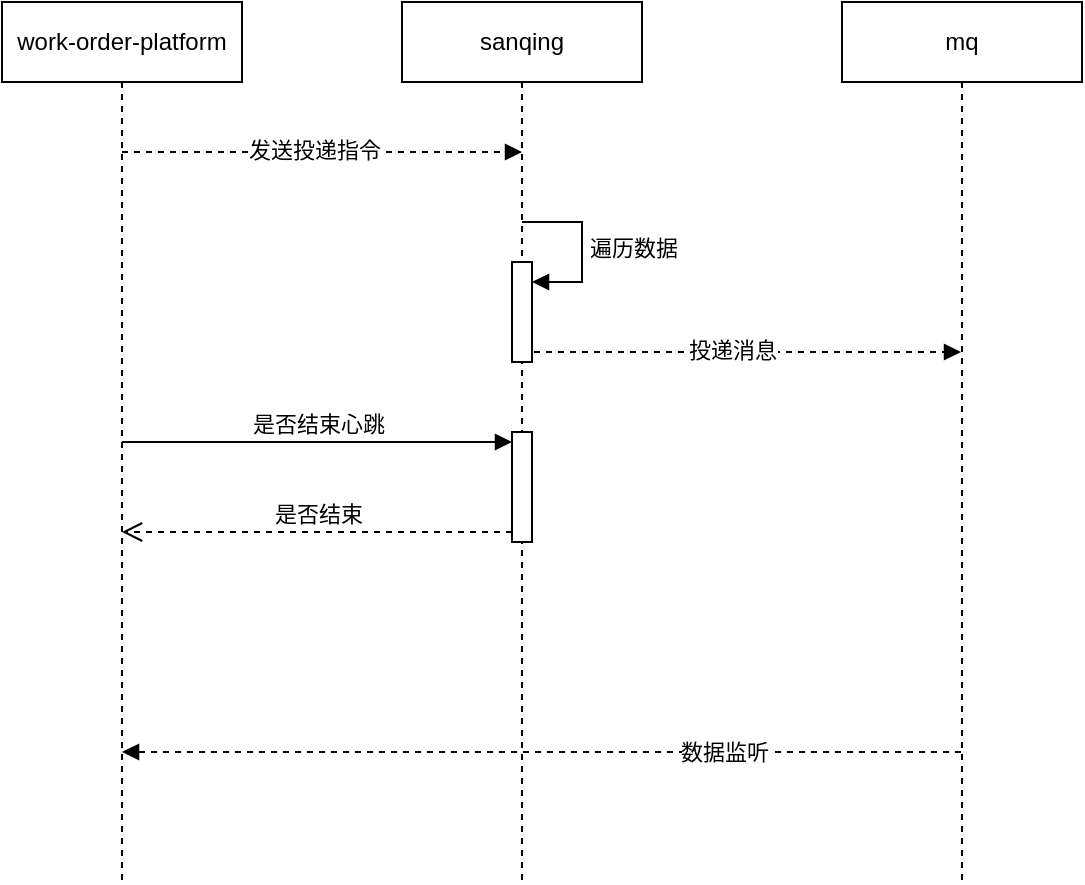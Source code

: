<mxfile version="21.0.4" type="github">
  <diagram name="第 1 页" id="QKo8NytdfY4SwXGCYOuE">
    <mxGraphModel dx="954" dy="616" grid="1" gridSize="10" guides="1" tooltips="1" connect="1" arrows="1" fold="1" page="1" pageScale="1" pageWidth="827" pageHeight="1169" math="0" shadow="0">
      <root>
        <mxCell id="0" />
        <mxCell id="1" parent="0" />
        <mxCell id="Azow22UCt_u8D4eLtXmc-15" value="" style="html=1;verticalAlign=bottom;endArrow=block;edgeStyle=elbowEdgeStyle;elbow=vertical;curved=0;rounded=0;dashed=1;" edge="1" parent="1" source="Azow22UCt_u8D4eLtXmc-2" target="Azow22UCt_u8D4eLtXmc-6">
          <mxGeometry width="80" relative="1" as="geometry">
            <mxPoint x="600" y="290" as="sourcePoint" />
            <mxPoint x="680" y="290" as="targetPoint" />
            <Array as="points">
              <mxPoint x="680" y="320" />
              <mxPoint x="770" y="290" />
              <mxPoint x="660" y="290" />
              <mxPoint x="670" y="290" />
              <mxPoint x="630" y="280" />
              <mxPoint x="640" y="280" />
            </Array>
          </mxGeometry>
        </mxCell>
        <mxCell id="Azow22UCt_u8D4eLtXmc-17" value="投递消息" style="edgeLabel;html=1;align=center;verticalAlign=middle;resizable=0;points=[];" vertex="1" connectable="0" parent="Azow22UCt_u8D4eLtXmc-15">
          <mxGeometry x="-0.043" y="2" relative="1" as="geometry">
            <mxPoint y="1" as="offset" />
          </mxGeometry>
        </mxCell>
        <mxCell id="Azow22UCt_u8D4eLtXmc-1" value="work-order-platform&lt;br&gt;" style="shape=umlLifeline;perimeter=lifelinePerimeter;whiteSpace=wrap;html=1;container=1;dropTarget=0;collapsible=0;recursiveResize=0;outlineConnect=0;portConstraint=eastwest;newEdgeStyle={&quot;edgeStyle&quot;:&quot;elbowEdgeStyle&quot;,&quot;elbow&quot;:&quot;vertical&quot;,&quot;curved&quot;:0,&quot;rounded&quot;:0};" vertex="1" parent="1">
          <mxGeometry x="340" y="145" width="120" height="440" as="geometry" />
        </mxCell>
        <mxCell id="Azow22UCt_u8D4eLtXmc-2" value="sanqing" style="shape=umlLifeline;perimeter=lifelinePerimeter;whiteSpace=wrap;html=1;container=1;dropTarget=0;collapsible=0;recursiveResize=0;outlineConnect=0;portConstraint=eastwest;newEdgeStyle={&quot;edgeStyle&quot;:&quot;elbowEdgeStyle&quot;,&quot;elbow&quot;:&quot;vertical&quot;,&quot;curved&quot;:0,&quot;rounded&quot;:0};" vertex="1" parent="1">
          <mxGeometry x="540" y="145" width="120" height="440" as="geometry" />
        </mxCell>
        <mxCell id="Azow22UCt_u8D4eLtXmc-14" value="遍历数据" style="html=1;align=left;spacingLeft=2;endArrow=block;rounded=0;edgeStyle=orthogonalEdgeStyle;curved=0;rounded=0;" edge="1" target="Azow22UCt_u8D4eLtXmc-13" parent="Azow22UCt_u8D4eLtXmc-2">
          <mxGeometry relative="1" as="geometry">
            <mxPoint x="60" y="110" as="sourcePoint" />
            <Array as="points">
              <mxPoint x="90" y="140" />
            </Array>
          </mxGeometry>
        </mxCell>
        <mxCell id="Azow22UCt_u8D4eLtXmc-35" value="" style="html=1;points=[];perimeter=orthogonalPerimeter;outlineConnect=0;targetShapes=umlLifeline;portConstraint=eastwest;newEdgeStyle={&quot;edgeStyle&quot;:&quot;elbowEdgeStyle&quot;,&quot;elbow&quot;:&quot;vertical&quot;,&quot;curved&quot;:0,&quot;rounded&quot;:0};" vertex="1" parent="Azow22UCt_u8D4eLtXmc-2">
          <mxGeometry x="55" y="215" width="10" height="55" as="geometry" />
        </mxCell>
        <mxCell id="Azow22UCt_u8D4eLtXmc-13" value="" style="html=1;points=[];perimeter=orthogonalPerimeter;outlineConnect=0;targetShapes=umlLifeline;portConstraint=eastwest;newEdgeStyle={&quot;edgeStyle&quot;:&quot;elbowEdgeStyle&quot;,&quot;elbow&quot;:&quot;vertical&quot;,&quot;curved&quot;:0,&quot;rounded&quot;:0};" vertex="1" parent="Azow22UCt_u8D4eLtXmc-2">
          <mxGeometry x="55" y="130" width="10" height="50" as="geometry" />
        </mxCell>
        <mxCell id="Azow22UCt_u8D4eLtXmc-6" value="mq" style="shape=umlLifeline;perimeter=lifelinePerimeter;whiteSpace=wrap;html=1;container=1;dropTarget=0;collapsible=0;recursiveResize=0;outlineConnect=0;portConstraint=eastwest;newEdgeStyle={&quot;edgeStyle&quot;:&quot;elbowEdgeStyle&quot;,&quot;elbow&quot;:&quot;vertical&quot;,&quot;curved&quot;:0,&quot;rounded&quot;:0};" vertex="1" parent="1">
          <mxGeometry x="760" y="145" width="120" height="440" as="geometry" />
        </mxCell>
        <mxCell id="Azow22UCt_u8D4eLtXmc-25" value="" style="html=1;verticalAlign=bottom;endArrow=block;edgeStyle=elbowEdgeStyle;elbow=vertical;curved=0;rounded=0;dashed=1;" edge="1" parent="1" source="Azow22UCt_u8D4eLtXmc-6" target="Azow22UCt_u8D4eLtXmc-1">
          <mxGeometry width="80" relative="1" as="geometry">
            <mxPoint x="590" y="430" as="sourcePoint" />
            <mxPoint x="810" y="430" as="targetPoint" />
            <Array as="points">
              <mxPoint x="560" y="520" />
              <mxPoint x="820" y="430" />
              <mxPoint x="760" y="400" />
              <mxPoint x="650" y="400" />
              <mxPoint x="660" y="400" />
              <mxPoint x="620" y="390" />
              <mxPoint x="630" y="390" />
            </Array>
          </mxGeometry>
        </mxCell>
        <mxCell id="Azow22UCt_u8D4eLtXmc-26" value="数据监听" style="edgeLabel;html=1;align=center;verticalAlign=middle;resizable=0;points=[];" vertex="1" connectable="0" parent="Azow22UCt_u8D4eLtXmc-25">
          <mxGeometry x="-0.043" y="2" relative="1" as="geometry">
            <mxPoint x="82" y="-2" as="offset" />
          </mxGeometry>
        </mxCell>
        <mxCell id="Azow22UCt_u8D4eLtXmc-27" value="" style="html=1;verticalAlign=bottom;endArrow=block;edgeStyle=elbowEdgeStyle;elbow=vertical;curved=0;rounded=0;dashed=1;" edge="1" parent="1">
          <mxGeometry width="80" relative="1" as="geometry">
            <mxPoint x="400" y="220" as="sourcePoint" />
            <mxPoint x="600" y="220" as="targetPoint" />
            <Array as="points">
              <mxPoint x="480" y="220" />
              <mxPoint x="570" y="190" />
              <mxPoint x="460" y="190" />
              <mxPoint x="470" y="190" />
              <mxPoint x="430" y="180" />
              <mxPoint x="440" y="180" />
            </Array>
          </mxGeometry>
        </mxCell>
        <mxCell id="Azow22UCt_u8D4eLtXmc-28" value="发送投递指令" style="edgeLabel;html=1;align=center;verticalAlign=middle;resizable=0;points=[];" vertex="1" connectable="0" parent="Azow22UCt_u8D4eLtXmc-27">
          <mxGeometry x="-0.043" y="2" relative="1" as="geometry">
            <mxPoint y="1" as="offset" />
          </mxGeometry>
        </mxCell>
        <mxCell id="Azow22UCt_u8D4eLtXmc-36" value="是否结束心跳" style="html=1;verticalAlign=bottom;endArrow=block;edgeStyle=elbowEdgeStyle;elbow=vertical;curved=0;rounded=0;" edge="1" target="Azow22UCt_u8D4eLtXmc-35" parent="1" source="Azow22UCt_u8D4eLtXmc-1">
          <mxGeometry relative="1" as="geometry">
            <mxPoint x="525" y="360" as="sourcePoint" />
            <Array as="points">
              <mxPoint x="520" y="365" />
            </Array>
          </mxGeometry>
        </mxCell>
        <mxCell id="Azow22UCt_u8D4eLtXmc-37" value="是否结束" style="html=1;verticalAlign=bottom;endArrow=open;dashed=1;endSize=8;edgeStyle=elbowEdgeStyle;elbow=vertical;curved=0;rounded=0;" edge="1" source="Azow22UCt_u8D4eLtXmc-35" parent="1" target="Azow22UCt_u8D4eLtXmc-1">
          <mxGeometry relative="1" as="geometry">
            <mxPoint x="525" y="435" as="targetPoint" />
            <Array as="points">
              <mxPoint x="560" y="410" />
              <mxPoint x="470" y="440" />
            </Array>
          </mxGeometry>
        </mxCell>
      </root>
    </mxGraphModel>
  </diagram>
</mxfile>
